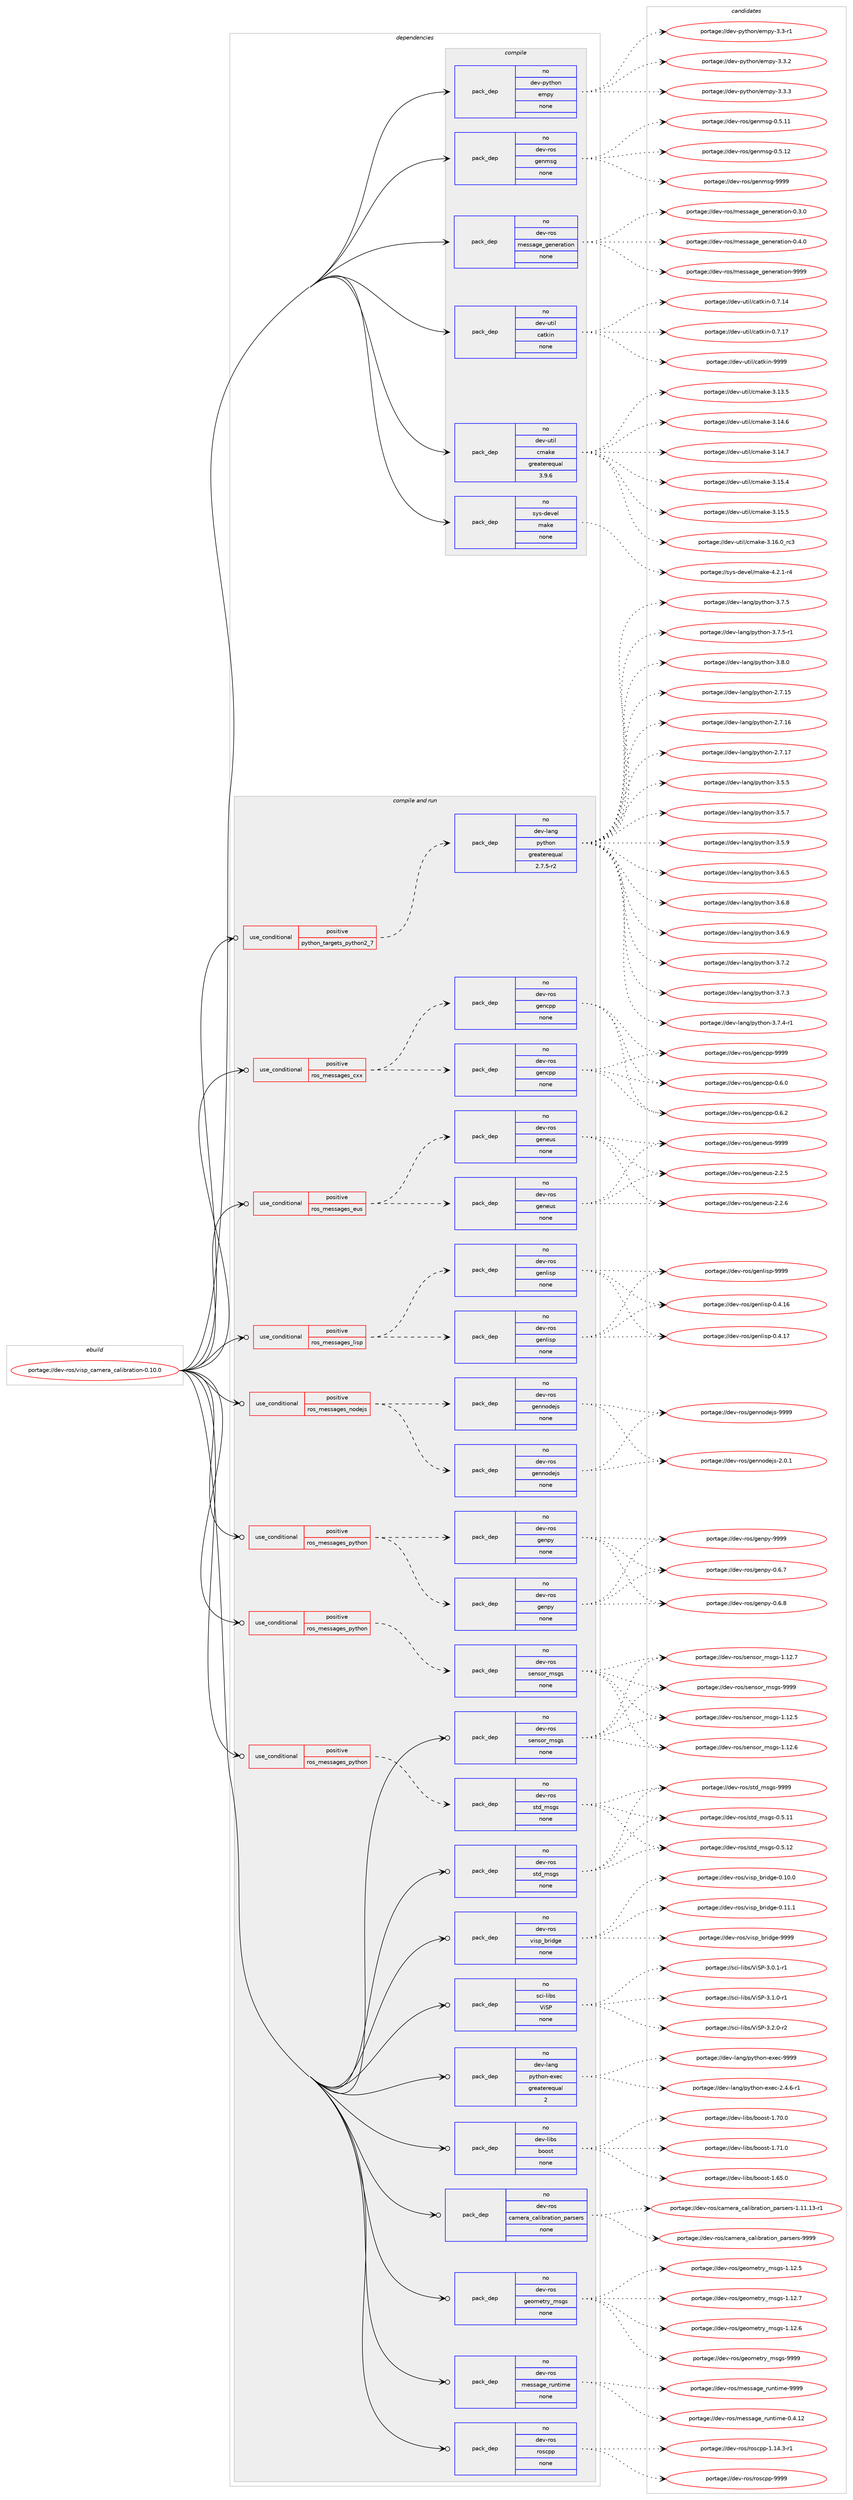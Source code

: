 digraph prolog {

# *************
# Graph options
# *************

newrank=true;
concentrate=true;
compound=true;
graph [rankdir=LR,fontname=Helvetica,fontsize=10,ranksep=1.5];#, ranksep=2.5, nodesep=0.2];
edge  [arrowhead=vee];
node  [fontname=Helvetica,fontsize=10];

# **********
# The ebuild
# **********

subgraph cluster_leftcol {
color=gray;
rank=same;
label=<<i>ebuild</i>>;
id [label="portage://dev-ros/visp_camera_calibration-0.10.0", color=red, width=4, href="../dev-ros/visp_camera_calibration-0.10.0.svg"];
}

# ****************
# The dependencies
# ****************

subgraph cluster_midcol {
color=gray;
label=<<i>dependencies</i>>;
subgraph cluster_compile {
fillcolor="#eeeeee";
style=filled;
label=<<i>compile</i>>;
subgraph pack158733 {
dependency208030 [label=<<TABLE BORDER="0" CELLBORDER="1" CELLSPACING="0" CELLPADDING="4" WIDTH="220"><TR><TD ROWSPAN="6" CELLPADDING="30">pack_dep</TD></TR><TR><TD WIDTH="110">no</TD></TR><TR><TD>dev-python</TD></TR><TR><TD>empy</TD></TR><TR><TD>none</TD></TR><TR><TD></TD></TR></TABLE>>, shape=none, color=blue];
}
id:e -> dependency208030:w [weight=20,style="solid",arrowhead="vee"];
subgraph pack158734 {
dependency208031 [label=<<TABLE BORDER="0" CELLBORDER="1" CELLSPACING="0" CELLPADDING="4" WIDTH="220"><TR><TD ROWSPAN="6" CELLPADDING="30">pack_dep</TD></TR><TR><TD WIDTH="110">no</TD></TR><TR><TD>dev-ros</TD></TR><TR><TD>genmsg</TD></TR><TR><TD>none</TD></TR><TR><TD></TD></TR></TABLE>>, shape=none, color=blue];
}
id:e -> dependency208031:w [weight=20,style="solid",arrowhead="vee"];
subgraph pack158735 {
dependency208032 [label=<<TABLE BORDER="0" CELLBORDER="1" CELLSPACING="0" CELLPADDING="4" WIDTH="220"><TR><TD ROWSPAN="6" CELLPADDING="30">pack_dep</TD></TR><TR><TD WIDTH="110">no</TD></TR><TR><TD>dev-ros</TD></TR><TR><TD>message_generation</TD></TR><TR><TD>none</TD></TR><TR><TD></TD></TR></TABLE>>, shape=none, color=blue];
}
id:e -> dependency208032:w [weight=20,style="solid",arrowhead="vee"];
subgraph pack158736 {
dependency208033 [label=<<TABLE BORDER="0" CELLBORDER="1" CELLSPACING="0" CELLPADDING="4" WIDTH="220"><TR><TD ROWSPAN="6" CELLPADDING="30">pack_dep</TD></TR><TR><TD WIDTH="110">no</TD></TR><TR><TD>dev-util</TD></TR><TR><TD>catkin</TD></TR><TR><TD>none</TD></TR><TR><TD></TD></TR></TABLE>>, shape=none, color=blue];
}
id:e -> dependency208033:w [weight=20,style="solid",arrowhead="vee"];
subgraph pack158737 {
dependency208034 [label=<<TABLE BORDER="0" CELLBORDER="1" CELLSPACING="0" CELLPADDING="4" WIDTH="220"><TR><TD ROWSPAN="6" CELLPADDING="30">pack_dep</TD></TR><TR><TD WIDTH="110">no</TD></TR><TR><TD>dev-util</TD></TR><TR><TD>cmake</TD></TR><TR><TD>greaterequal</TD></TR><TR><TD>3.9.6</TD></TR></TABLE>>, shape=none, color=blue];
}
id:e -> dependency208034:w [weight=20,style="solid",arrowhead="vee"];
subgraph pack158738 {
dependency208035 [label=<<TABLE BORDER="0" CELLBORDER="1" CELLSPACING="0" CELLPADDING="4" WIDTH="220"><TR><TD ROWSPAN="6" CELLPADDING="30">pack_dep</TD></TR><TR><TD WIDTH="110">no</TD></TR><TR><TD>sys-devel</TD></TR><TR><TD>make</TD></TR><TR><TD>none</TD></TR><TR><TD></TD></TR></TABLE>>, shape=none, color=blue];
}
id:e -> dependency208035:w [weight=20,style="solid",arrowhead="vee"];
}
subgraph cluster_compileandrun {
fillcolor="#eeeeee";
style=filled;
label=<<i>compile and run</i>>;
subgraph cond45871 {
dependency208036 [label=<<TABLE BORDER="0" CELLBORDER="1" CELLSPACING="0" CELLPADDING="4"><TR><TD ROWSPAN="3" CELLPADDING="10">use_conditional</TD></TR><TR><TD>positive</TD></TR><TR><TD>python_targets_python2_7</TD></TR></TABLE>>, shape=none, color=red];
subgraph pack158739 {
dependency208037 [label=<<TABLE BORDER="0" CELLBORDER="1" CELLSPACING="0" CELLPADDING="4" WIDTH="220"><TR><TD ROWSPAN="6" CELLPADDING="30">pack_dep</TD></TR><TR><TD WIDTH="110">no</TD></TR><TR><TD>dev-lang</TD></TR><TR><TD>python</TD></TR><TR><TD>greaterequal</TD></TR><TR><TD>2.7.5-r2</TD></TR></TABLE>>, shape=none, color=blue];
}
dependency208036:e -> dependency208037:w [weight=20,style="dashed",arrowhead="vee"];
}
id:e -> dependency208036:w [weight=20,style="solid",arrowhead="odotvee"];
subgraph cond45872 {
dependency208038 [label=<<TABLE BORDER="0" CELLBORDER="1" CELLSPACING="0" CELLPADDING="4"><TR><TD ROWSPAN="3" CELLPADDING="10">use_conditional</TD></TR><TR><TD>positive</TD></TR><TR><TD>ros_messages_cxx</TD></TR></TABLE>>, shape=none, color=red];
subgraph pack158740 {
dependency208039 [label=<<TABLE BORDER="0" CELLBORDER="1" CELLSPACING="0" CELLPADDING="4" WIDTH="220"><TR><TD ROWSPAN="6" CELLPADDING="30">pack_dep</TD></TR><TR><TD WIDTH="110">no</TD></TR><TR><TD>dev-ros</TD></TR><TR><TD>gencpp</TD></TR><TR><TD>none</TD></TR><TR><TD></TD></TR></TABLE>>, shape=none, color=blue];
}
dependency208038:e -> dependency208039:w [weight=20,style="dashed",arrowhead="vee"];
subgraph pack158741 {
dependency208040 [label=<<TABLE BORDER="0" CELLBORDER="1" CELLSPACING="0" CELLPADDING="4" WIDTH="220"><TR><TD ROWSPAN="6" CELLPADDING="30">pack_dep</TD></TR><TR><TD WIDTH="110">no</TD></TR><TR><TD>dev-ros</TD></TR><TR><TD>gencpp</TD></TR><TR><TD>none</TD></TR><TR><TD></TD></TR></TABLE>>, shape=none, color=blue];
}
dependency208038:e -> dependency208040:w [weight=20,style="dashed",arrowhead="vee"];
}
id:e -> dependency208038:w [weight=20,style="solid",arrowhead="odotvee"];
subgraph cond45873 {
dependency208041 [label=<<TABLE BORDER="0" CELLBORDER="1" CELLSPACING="0" CELLPADDING="4"><TR><TD ROWSPAN="3" CELLPADDING="10">use_conditional</TD></TR><TR><TD>positive</TD></TR><TR><TD>ros_messages_eus</TD></TR></TABLE>>, shape=none, color=red];
subgraph pack158742 {
dependency208042 [label=<<TABLE BORDER="0" CELLBORDER="1" CELLSPACING="0" CELLPADDING="4" WIDTH="220"><TR><TD ROWSPAN="6" CELLPADDING="30">pack_dep</TD></TR><TR><TD WIDTH="110">no</TD></TR><TR><TD>dev-ros</TD></TR><TR><TD>geneus</TD></TR><TR><TD>none</TD></TR><TR><TD></TD></TR></TABLE>>, shape=none, color=blue];
}
dependency208041:e -> dependency208042:w [weight=20,style="dashed",arrowhead="vee"];
subgraph pack158743 {
dependency208043 [label=<<TABLE BORDER="0" CELLBORDER="1" CELLSPACING="0" CELLPADDING="4" WIDTH="220"><TR><TD ROWSPAN="6" CELLPADDING="30">pack_dep</TD></TR><TR><TD WIDTH="110">no</TD></TR><TR><TD>dev-ros</TD></TR><TR><TD>geneus</TD></TR><TR><TD>none</TD></TR><TR><TD></TD></TR></TABLE>>, shape=none, color=blue];
}
dependency208041:e -> dependency208043:w [weight=20,style="dashed",arrowhead="vee"];
}
id:e -> dependency208041:w [weight=20,style="solid",arrowhead="odotvee"];
subgraph cond45874 {
dependency208044 [label=<<TABLE BORDER="0" CELLBORDER="1" CELLSPACING="0" CELLPADDING="4"><TR><TD ROWSPAN="3" CELLPADDING="10">use_conditional</TD></TR><TR><TD>positive</TD></TR><TR><TD>ros_messages_lisp</TD></TR></TABLE>>, shape=none, color=red];
subgraph pack158744 {
dependency208045 [label=<<TABLE BORDER="0" CELLBORDER="1" CELLSPACING="0" CELLPADDING="4" WIDTH="220"><TR><TD ROWSPAN="6" CELLPADDING="30">pack_dep</TD></TR><TR><TD WIDTH="110">no</TD></TR><TR><TD>dev-ros</TD></TR><TR><TD>genlisp</TD></TR><TR><TD>none</TD></TR><TR><TD></TD></TR></TABLE>>, shape=none, color=blue];
}
dependency208044:e -> dependency208045:w [weight=20,style="dashed",arrowhead="vee"];
subgraph pack158745 {
dependency208046 [label=<<TABLE BORDER="0" CELLBORDER="1" CELLSPACING="0" CELLPADDING="4" WIDTH="220"><TR><TD ROWSPAN="6" CELLPADDING="30">pack_dep</TD></TR><TR><TD WIDTH="110">no</TD></TR><TR><TD>dev-ros</TD></TR><TR><TD>genlisp</TD></TR><TR><TD>none</TD></TR><TR><TD></TD></TR></TABLE>>, shape=none, color=blue];
}
dependency208044:e -> dependency208046:w [weight=20,style="dashed",arrowhead="vee"];
}
id:e -> dependency208044:w [weight=20,style="solid",arrowhead="odotvee"];
subgraph cond45875 {
dependency208047 [label=<<TABLE BORDER="0" CELLBORDER="1" CELLSPACING="0" CELLPADDING="4"><TR><TD ROWSPAN="3" CELLPADDING="10">use_conditional</TD></TR><TR><TD>positive</TD></TR><TR><TD>ros_messages_nodejs</TD></TR></TABLE>>, shape=none, color=red];
subgraph pack158746 {
dependency208048 [label=<<TABLE BORDER="0" CELLBORDER="1" CELLSPACING="0" CELLPADDING="4" WIDTH="220"><TR><TD ROWSPAN="6" CELLPADDING="30">pack_dep</TD></TR><TR><TD WIDTH="110">no</TD></TR><TR><TD>dev-ros</TD></TR><TR><TD>gennodejs</TD></TR><TR><TD>none</TD></TR><TR><TD></TD></TR></TABLE>>, shape=none, color=blue];
}
dependency208047:e -> dependency208048:w [weight=20,style="dashed",arrowhead="vee"];
subgraph pack158747 {
dependency208049 [label=<<TABLE BORDER="0" CELLBORDER="1" CELLSPACING="0" CELLPADDING="4" WIDTH="220"><TR><TD ROWSPAN="6" CELLPADDING="30">pack_dep</TD></TR><TR><TD WIDTH="110">no</TD></TR><TR><TD>dev-ros</TD></TR><TR><TD>gennodejs</TD></TR><TR><TD>none</TD></TR><TR><TD></TD></TR></TABLE>>, shape=none, color=blue];
}
dependency208047:e -> dependency208049:w [weight=20,style="dashed",arrowhead="vee"];
}
id:e -> dependency208047:w [weight=20,style="solid",arrowhead="odotvee"];
subgraph cond45876 {
dependency208050 [label=<<TABLE BORDER="0" CELLBORDER="1" CELLSPACING="0" CELLPADDING="4"><TR><TD ROWSPAN="3" CELLPADDING="10">use_conditional</TD></TR><TR><TD>positive</TD></TR><TR><TD>ros_messages_python</TD></TR></TABLE>>, shape=none, color=red];
subgraph pack158748 {
dependency208051 [label=<<TABLE BORDER="0" CELLBORDER="1" CELLSPACING="0" CELLPADDING="4" WIDTH="220"><TR><TD ROWSPAN="6" CELLPADDING="30">pack_dep</TD></TR><TR><TD WIDTH="110">no</TD></TR><TR><TD>dev-ros</TD></TR><TR><TD>genpy</TD></TR><TR><TD>none</TD></TR><TR><TD></TD></TR></TABLE>>, shape=none, color=blue];
}
dependency208050:e -> dependency208051:w [weight=20,style="dashed",arrowhead="vee"];
subgraph pack158749 {
dependency208052 [label=<<TABLE BORDER="0" CELLBORDER="1" CELLSPACING="0" CELLPADDING="4" WIDTH="220"><TR><TD ROWSPAN="6" CELLPADDING="30">pack_dep</TD></TR><TR><TD WIDTH="110">no</TD></TR><TR><TD>dev-ros</TD></TR><TR><TD>genpy</TD></TR><TR><TD>none</TD></TR><TR><TD></TD></TR></TABLE>>, shape=none, color=blue];
}
dependency208050:e -> dependency208052:w [weight=20,style="dashed",arrowhead="vee"];
}
id:e -> dependency208050:w [weight=20,style="solid",arrowhead="odotvee"];
subgraph cond45877 {
dependency208053 [label=<<TABLE BORDER="0" CELLBORDER="1" CELLSPACING="0" CELLPADDING="4"><TR><TD ROWSPAN="3" CELLPADDING="10">use_conditional</TD></TR><TR><TD>positive</TD></TR><TR><TD>ros_messages_python</TD></TR></TABLE>>, shape=none, color=red];
subgraph pack158750 {
dependency208054 [label=<<TABLE BORDER="0" CELLBORDER="1" CELLSPACING="0" CELLPADDING="4" WIDTH="220"><TR><TD ROWSPAN="6" CELLPADDING="30">pack_dep</TD></TR><TR><TD WIDTH="110">no</TD></TR><TR><TD>dev-ros</TD></TR><TR><TD>sensor_msgs</TD></TR><TR><TD>none</TD></TR><TR><TD></TD></TR></TABLE>>, shape=none, color=blue];
}
dependency208053:e -> dependency208054:w [weight=20,style="dashed",arrowhead="vee"];
}
id:e -> dependency208053:w [weight=20,style="solid",arrowhead="odotvee"];
subgraph cond45878 {
dependency208055 [label=<<TABLE BORDER="0" CELLBORDER="1" CELLSPACING="0" CELLPADDING="4"><TR><TD ROWSPAN="3" CELLPADDING="10">use_conditional</TD></TR><TR><TD>positive</TD></TR><TR><TD>ros_messages_python</TD></TR></TABLE>>, shape=none, color=red];
subgraph pack158751 {
dependency208056 [label=<<TABLE BORDER="0" CELLBORDER="1" CELLSPACING="0" CELLPADDING="4" WIDTH="220"><TR><TD ROWSPAN="6" CELLPADDING="30">pack_dep</TD></TR><TR><TD WIDTH="110">no</TD></TR><TR><TD>dev-ros</TD></TR><TR><TD>std_msgs</TD></TR><TR><TD>none</TD></TR><TR><TD></TD></TR></TABLE>>, shape=none, color=blue];
}
dependency208055:e -> dependency208056:w [weight=20,style="dashed",arrowhead="vee"];
}
id:e -> dependency208055:w [weight=20,style="solid",arrowhead="odotvee"];
subgraph pack158752 {
dependency208057 [label=<<TABLE BORDER="0" CELLBORDER="1" CELLSPACING="0" CELLPADDING="4" WIDTH="220"><TR><TD ROWSPAN="6" CELLPADDING="30">pack_dep</TD></TR><TR><TD WIDTH="110">no</TD></TR><TR><TD>dev-lang</TD></TR><TR><TD>python-exec</TD></TR><TR><TD>greaterequal</TD></TR><TR><TD>2</TD></TR></TABLE>>, shape=none, color=blue];
}
id:e -> dependency208057:w [weight=20,style="solid",arrowhead="odotvee"];
subgraph pack158753 {
dependency208058 [label=<<TABLE BORDER="0" CELLBORDER="1" CELLSPACING="0" CELLPADDING="4" WIDTH="220"><TR><TD ROWSPAN="6" CELLPADDING="30">pack_dep</TD></TR><TR><TD WIDTH="110">no</TD></TR><TR><TD>dev-libs</TD></TR><TR><TD>boost</TD></TR><TR><TD>none</TD></TR><TR><TD></TD></TR></TABLE>>, shape=none, color=blue];
}
id:e -> dependency208058:w [weight=20,style="solid",arrowhead="odotvee"];
subgraph pack158754 {
dependency208059 [label=<<TABLE BORDER="0" CELLBORDER="1" CELLSPACING="0" CELLPADDING="4" WIDTH="220"><TR><TD ROWSPAN="6" CELLPADDING="30">pack_dep</TD></TR><TR><TD WIDTH="110">no</TD></TR><TR><TD>dev-ros</TD></TR><TR><TD>camera_calibration_parsers</TD></TR><TR><TD>none</TD></TR><TR><TD></TD></TR></TABLE>>, shape=none, color=blue];
}
id:e -> dependency208059:w [weight=20,style="solid",arrowhead="odotvee"];
subgraph pack158755 {
dependency208060 [label=<<TABLE BORDER="0" CELLBORDER="1" CELLSPACING="0" CELLPADDING="4" WIDTH="220"><TR><TD ROWSPAN="6" CELLPADDING="30">pack_dep</TD></TR><TR><TD WIDTH="110">no</TD></TR><TR><TD>dev-ros</TD></TR><TR><TD>geometry_msgs</TD></TR><TR><TD>none</TD></TR><TR><TD></TD></TR></TABLE>>, shape=none, color=blue];
}
id:e -> dependency208060:w [weight=20,style="solid",arrowhead="odotvee"];
subgraph pack158756 {
dependency208061 [label=<<TABLE BORDER="0" CELLBORDER="1" CELLSPACING="0" CELLPADDING="4" WIDTH="220"><TR><TD ROWSPAN="6" CELLPADDING="30">pack_dep</TD></TR><TR><TD WIDTH="110">no</TD></TR><TR><TD>dev-ros</TD></TR><TR><TD>message_runtime</TD></TR><TR><TD>none</TD></TR><TR><TD></TD></TR></TABLE>>, shape=none, color=blue];
}
id:e -> dependency208061:w [weight=20,style="solid",arrowhead="odotvee"];
subgraph pack158757 {
dependency208062 [label=<<TABLE BORDER="0" CELLBORDER="1" CELLSPACING="0" CELLPADDING="4" WIDTH="220"><TR><TD ROWSPAN="6" CELLPADDING="30">pack_dep</TD></TR><TR><TD WIDTH="110">no</TD></TR><TR><TD>dev-ros</TD></TR><TR><TD>roscpp</TD></TR><TR><TD>none</TD></TR><TR><TD></TD></TR></TABLE>>, shape=none, color=blue];
}
id:e -> dependency208062:w [weight=20,style="solid",arrowhead="odotvee"];
subgraph pack158758 {
dependency208063 [label=<<TABLE BORDER="0" CELLBORDER="1" CELLSPACING="0" CELLPADDING="4" WIDTH="220"><TR><TD ROWSPAN="6" CELLPADDING="30">pack_dep</TD></TR><TR><TD WIDTH="110">no</TD></TR><TR><TD>dev-ros</TD></TR><TR><TD>sensor_msgs</TD></TR><TR><TD>none</TD></TR><TR><TD></TD></TR></TABLE>>, shape=none, color=blue];
}
id:e -> dependency208063:w [weight=20,style="solid",arrowhead="odotvee"];
subgraph pack158759 {
dependency208064 [label=<<TABLE BORDER="0" CELLBORDER="1" CELLSPACING="0" CELLPADDING="4" WIDTH="220"><TR><TD ROWSPAN="6" CELLPADDING="30">pack_dep</TD></TR><TR><TD WIDTH="110">no</TD></TR><TR><TD>dev-ros</TD></TR><TR><TD>std_msgs</TD></TR><TR><TD>none</TD></TR><TR><TD></TD></TR></TABLE>>, shape=none, color=blue];
}
id:e -> dependency208064:w [weight=20,style="solid",arrowhead="odotvee"];
subgraph pack158760 {
dependency208065 [label=<<TABLE BORDER="0" CELLBORDER="1" CELLSPACING="0" CELLPADDING="4" WIDTH="220"><TR><TD ROWSPAN="6" CELLPADDING="30">pack_dep</TD></TR><TR><TD WIDTH="110">no</TD></TR><TR><TD>dev-ros</TD></TR><TR><TD>visp_bridge</TD></TR><TR><TD>none</TD></TR><TR><TD></TD></TR></TABLE>>, shape=none, color=blue];
}
id:e -> dependency208065:w [weight=20,style="solid",arrowhead="odotvee"];
subgraph pack158761 {
dependency208066 [label=<<TABLE BORDER="0" CELLBORDER="1" CELLSPACING="0" CELLPADDING="4" WIDTH="220"><TR><TD ROWSPAN="6" CELLPADDING="30">pack_dep</TD></TR><TR><TD WIDTH="110">no</TD></TR><TR><TD>sci-libs</TD></TR><TR><TD>ViSP</TD></TR><TR><TD>none</TD></TR><TR><TD></TD></TR></TABLE>>, shape=none, color=blue];
}
id:e -> dependency208066:w [weight=20,style="solid",arrowhead="odotvee"];
}
subgraph cluster_run {
fillcolor="#eeeeee";
style=filled;
label=<<i>run</i>>;
}
}

# **************
# The candidates
# **************

subgraph cluster_choices {
rank=same;
color=gray;
label=<<i>candidates</i>>;

subgraph choice158733 {
color=black;
nodesep=1;
choiceportage1001011184511212111610411111047101109112121455146514511449 [label="portage://dev-python/empy-3.3-r1", color=red, width=4,href="../dev-python/empy-3.3-r1.svg"];
choiceportage1001011184511212111610411111047101109112121455146514650 [label="portage://dev-python/empy-3.3.2", color=red, width=4,href="../dev-python/empy-3.3.2.svg"];
choiceportage1001011184511212111610411111047101109112121455146514651 [label="portage://dev-python/empy-3.3.3", color=red, width=4,href="../dev-python/empy-3.3.3.svg"];
dependency208030:e -> choiceportage1001011184511212111610411111047101109112121455146514511449:w [style=dotted,weight="100"];
dependency208030:e -> choiceportage1001011184511212111610411111047101109112121455146514650:w [style=dotted,weight="100"];
dependency208030:e -> choiceportage1001011184511212111610411111047101109112121455146514651:w [style=dotted,weight="100"];
}
subgraph choice158734 {
color=black;
nodesep=1;
choiceportage100101118451141111154710310111010911510345484653464949 [label="portage://dev-ros/genmsg-0.5.11", color=red, width=4,href="../dev-ros/genmsg-0.5.11.svg"];
choiceportage100101118451141111154710310111010911510345484653464950 [label="portage://dev-ros/genmsg-0.5.12", color=red, width=4,href="../dev-ros/genmsg-0.5.12.svg"];
choiceportage10010111845114111115471031011101091151034557575757 [label="portage://dev-ros/genmsg-9999", color=red, width=4,href="../dev-ros/genmsg-9999.svg"];
dependency208031:e -> choiceportage100101118451141111154710310111010911510345484653464949:w [style=dotted,weight="100"];
dependency208031:e -> choiceportage100101118451141111154710310111010911510345484653464950:w [style=dotted,weight="100"];
dependency208031:e -> choiceportage10010111845114111115471031011101091151034557575757:w [style=dotted,weight="100"];
}
subgraph choice158735 {
color=black;
nodesep=1;
choiceportage1001011184511411111547109101115115971031019510310111010111497116105111110454846514648 [label="portage://dev-ros/message_generation-0.3.0", color=red, width=4,href="../dev-ros/message_generation-0.3.0.svg"];
choiceportage1001011184511411111547109101115115971031019510310111010111497116105111110454846524648 [label="portage://dev-ros/message_generation-0.4.0", color=red, width=4,href="../dev-ros/message_generation-0.4.0.svg"];
choiceportage10010111845114111115471091011151159710310195103101110101114971161051111104557575757 [label="portage://dev-ros/message_generation-9999", color=red, width=4,href="../dev-ros/message_generation-9999.svg"];
dependency208032:e -> choiceportage1001011184511411111547109101115115971031019510310111010111497116105111110454846514648:w [style=dotted,weight="100"];
dependency208032:e -> choiceportage1001011184511411111547109101115115971031019510310111010111497116105111110454846524648:w [style=dotted,weight="100"];
dependency208032:e -> choiceportage10010111845114111115471091011151159710310195103101110101114971161051111104557575757:w [style=dotted,weight="100"];
}
subgraph choice158736 {
color=black;
nodesep=1;
choiceportage1001011184511711610510847999711610710511045484655464952 [label="portage://dev-util/catkin-0.7.14", color=red, width=4,href="../dev-util/catkin-0.7.14.svg"];
choiceportage1001011184511711610510847999711610710511045484655464955 [label="portage://dev-util/catkin-0.7.17", color=red, width=4,href="../dev-util/catkin-0.7.17.svg"];
choiceportage100101118451171161051084799971161071051104557575757 [label="portage://dev-util/catkin-9999", color=red, width=4,href="../dev-util/catkin-9999.svg"];
dependency208033:e -> choiceportage1001011184511711610510847999711610710511045484655464952:w [style=dotted,weight="100"];
dependency208033:e -> choiceportage1001011184511711610510847999711610710511045484655464955:w [style=dotted,weight="100"];
dependency208033:e -> choiceportage100101118451171161051084799971161071051104557575757:w [style=dotted,weight="100"];
}
subgraph choice158737 {
color=black;
nodesep=1;
choiceportage1001011184511711610510847991099710710145514649514653 [label="portage://dev-util/cmake-3.13.5", color=red, width=4,href="../dev-util/cmake-3.13.5.svg"];
choiceportage1001011184511711610510847991099710710145514649524654 [label="portage://dev-util/cmake-3.14.6", color=red, width=4,href="../dev-util/cmake-3.14.6.svg"];
choiceportage1001011184511711610510847991099710710145514649524655 [label="portage://dev-util/cmake-3.14.7", color=red, width=4,href="../dev-util/cmake-3.14.7.svg"];
choiceportage1001011184511711610510847991099710710145514649534652 [label="portage://dev-util/cmake-3.15.4", color=red, width=4,href="../dev-util/cmake-3.15.4.svg"];
choiceportage1001011184511711610510847991099710710145514649534653 [label="portage://dev-util/cmake-3.15.5", color=red, width=4,href="../dev-util/cmake-3.15.5.svg"];
choiceportage1001011184511711610510847991099710710145514649544648951149951 [label="portage://dev-util/cmake-3.16.0_rc3", color=red, width=4,href="../dev-util/cmake-3.16.0_rc3.svg"];
dependency208034:e -> choiceportage1001011184511711610510847991099710710145514649514653:w [style=dotted,weight="100"];
dependency208034:e -> choiceportage1001011184511711610510847991099710710145514649524654:w [style=dotted,weight="100"];
dependency208034:e -> choiceportage1001011184511711610510847991099710710145514649524655:w [style=dotted,weight="100"];
dependency208034:e -> choiceportage1001011184511711610510847991099710710145514649534652:w [style=dotted,weight="100"];
dependency208034:e -> choiceportage1001011184511711610510847991099710710145514649534653:w [style=dotted,weight="100"];
dependency208034:e -> choiceportage1001011184511711610510847991099710710145514649544648951149951:w [style=dotted,weight="100"];
}
subgraph choice158738 {
color=black;
nodesep=1;
choiceportage1151211154510010111810110847109971071014552465046494511452 [label="portage://sys-devel/make-4.2.1-r4", color=red, width=4,href="../sys-devel/make-4.2.1-r4.svg"];
dependency208035:e -> choiceportage1151211154510010111810110847109971071014552465046494511452:w [style=dotted,weight="100"];
}
subgraph choice158739 {
color=black;
nodesep=1;
choiceportage10010111845108971101034711212111610411111045504655464953 [label="portage://dev-lang/python-2.7.15", color=red, width=4,href="../dev-lang/python-2.7.15.svg"];
choiceportage10010111845108971101034711212111610411111045504655464954 [label="portage://dev-lang/python-2.7.16", color=red, width=4,href="../dev-lang/python-2.7.16.svg"];
choiceportage10010111845108971101034711212111610411111045504655464955 [label="portage://dev-lang/python-2.7.17", color=red, width=4,href="../dev-lang/python-2.7.17.svg"];
choiceportage100101118451089711010347112121116104111110455146534653 [label="portage://dev-lang/python-3.5.5", color=red, width=4,href="../dev-lang/python-3.5.5.svg"];
choiceportage100101118451089711010347112121116104111110455146534655 [label="portage://dev-lang/python-3.5.7", color=red, width=4,href="../dev-lang/python-3.5.7.svg"];
choiceportage100101118451089711010347112121116104111110455146534657 [label="portage://dev-lang/python-3.5.9", color=red, width=4,href="../dev-lang/python-3.5.9.svg"];
choiceportage100101118451089711010347112121116104111110455146544653 [label="portage://dev-lang/python-3.6.5", color=red, width=4,href="../dev-lang/python-3.6.5.svg"];
choiceportage100101118451089711010347112121116104111110455146544656 [label="portage://dev-lang/python-3.6.8", color=red, width=4,href="../dev-lang/python-3.6.8.svg"];
choiceportage100101118451089711010347112121116104111110455146544657 [label="portage://dev-lang/python-3.6.9", color=red, width=4,href="../dev-lang/python-3.6.9.svg"];
choiceportage100101118451089711010347112121116104111110455146554650 [label="portage://dev-lang/python-3.7.2", color=red, width=4,href="../dev-lang/python-3.7.2.svg"];
choiceportage100101118451089711010347112121116104111110455146554651 [label="portage://dev-lang/python-3.7.3", color=red, width=4,href="../dev-lang/python-3.7.3.svg"];
choiceportage1001011184510897110103471121211161041111104551465546524511449 [label="portage://dev-lang/python-3.7.4-r1", color=red, width=4,href="../dev-lang/python-3.7.4-r1.svg"];
choiceportage100101118451089711010347112121116104111110455146554653 [label="portage://dev-lang/python-3.7.5", color=red, width=4,href="../dev-lang/python-3.7.5.svg"];
choiceportage1001011184510897110103471121211161041111104551465546534511449 [label="portage://dev-lang/python-3.7.5-r1", color=red, width=4,href="../dev-lang/python-3.7.5-r1.svg"];
choiceportage100101118451089711010347112121116104111110455146564648 [label="portage://dev-lang/python-3.8.0", color=red, width=4,href="../dev-lang/python-3.8.0.svg"];
dependency208037:e -> choiceportage10010111845108971101034711212111610411111045504655464953:w [style=dotted,weight="100"];
dependency208037:e -> choiceportage10010111845108971101034711212111610411111045504655464954:w [style=dotted,weight="100"];
dependency208037:e -> choiceportage10010111845108971101034711212111610411111045504655464955:w [style=dotted,weight="100"];
dependency208037:e -> choiceportage100101118451089711010347112121116104111110455146534653:w [style=dotted,weight="100"];
dependency208037:e -> choiceportage100101118451089711010347112121116104111110455146534655:w [style=dotted,weight="100"];
dependency208037:e -> choiceportage100101118451089711010347112121116104111110455146534657:w [style=dotted,weight="100"];
dependency208037:e -> choiceportage100101118451089711010347112121116104111110455146544653:w [style=dotted,weight="100"];
dependency208037:e -> choiceportage100101118451089711010347112121116104111110455146544656:w [style=dotted,weight="100"];
dependency208037:e -> choiceportage100101118451089711010347112121116104111110455146544657:w [style=dotted,weight="100"];
dependency208037:e -> choiceportage100101118451089711010347112121116104111110455146554650:w [style=dotted,weight="100"];
dependency208037:e -> choiceportage100101118451089711010347112121116104111110455146554651:w [style=dotted,weight="100"];
dependency208037:e -> choiceportage1001011184510897110103471121211161041111104551465546524511449:w [style=dotted,weight="100"];
dependency208037:e -> choiceportage100101118451089711010347112121116104111110455146554653:w [style=dotted,weight="100"];
dependency208037:e -> choiceportage1001011184510897110103471121211161041111104551465546534511449:w [style=dotted,weight="100"];
dependency208037:e -> choiceportage100101118451089711010347112121116104111110455146564648:w [style=dotted,weight="100"];
}
subgraph choice158740 {
color=black;
nodesep=1;
choiceportage100101118451141111154710310111099112112454846544648 [label="portage://dev-ros/gencpp-0.6.0", color=red, width=4,href="../dev-ros/gencpp-0.6.0.svg"];
choiceportage100101118451141111154710310111099112112454846544650 [label="portage://dev-ros/gencpp-0.6.2", color=red, width=4,href="../dev-ros/gencpp-0.6.2.svg"];
choiceportage1001011184511411111547103101110991121124557575757 [label="portage://dev-ros/gencpp-9999", color=red, width=4,href="../dev-ros/gencpp-9999.svg"];
dependency208039:e -> choiceportage100101118451141111154710310111099112112454846544648:w [style=dotted,weight="100"];
dependency208039:e -> choiceportage100101118451141111154710310111099112112454846544650:w [style=dotted,weight="100"];
dependency208039:e -> choiceportage1001011184511411111547103101110991121124557575757:w [style=dotted,weight="100"];
}
subgraph choice158741 {
color=black;
nodesep=1;
choiceportage100101118451141111154710310111099112112454846544648 [label="portage://dev-ros/gencpp-0.6.0", color=red, width=4,href="../dev-ros/gencpp-0.6.0.svg"];
choiceportage100101118451141111154710310111099112112454846544650 [label="portage://dev-ros/gencpp-0.6.2", color=red, width=4,href="../dev-ros/gencpp-0.6.2.svg"];
choiceportage1001011184511411111547103101110991121124557575757 [label="portage://dev-ros/gencpp-9999", color=red, width=4,href="../dev-ros/gencpp-9999.svg"];
dependency208040:e -> choiceportage100101118451141111154710310111099112112454846544648:w [style=dotted,weight="100"];
dependency208040:e -> choiceportage100101118451141111154710310111099112112454846544650:w [style=dotted,weight="100"];
dependency208040:e -> choiceportage1001011184511411111547103101110991121124557575757:w [style=dotted,weight="100"];
}
subgraph choice158742 {
color=black;
nodesep=1;
choiceportage1001011184511411111547103101110101117115455046504653 [label="portage://dev-ros/geneus-2.2.5", color=red, width=4,href="../dev-ros/geneus-2.2.5.svg"];
choiceportage1001011184511411111547103101110101117115455046504654 [label="portage://dev-ros/geneus-2.2.6", color=red, width=4,href="../dev-ros/geneus-2.2.6.svg"];
choiceportage10010111845114111115471031011101011171154557575757 [label="portage://dev-ros/geneus-9999", color=red, width=4,href="../dev-ros/geneus-9999.svg"];
dependency208042:e -> choiceportage1001011184511411111547103101110101117115455046504653:w [style=dotted,weight="100"];
dependency208042:e -> choiceportage1001011184511411111547103101110101117115455046504654:w [style=dotted,weight="100"];
dependency208042:e -> choiceportage10010111845114111115471031011101011171154557575757:w [style=dotted,weight="100"];
}
subgraph choice158743 {
color=black;
nodesep=1;
choiceportage1001011184511411111547103101110101117115455046504653 [label="portage://dev-ros/geneus-2.2.5", color=red, width=4,href="../dev-ros/geneus-2.2.5.svg"];
choiceportage1001011184511411111547103101110101117115455046504654 [label="portage://dev-ros/geneus-2.2.6", color=red, width=4,href="../dev-ros/geneus-2.2.6.svg"];
choiceportage10010111845114111115471031011101011171154557575757 [label="portage://dev-ros/geneus-9999", color=red, width=4,href="../dev-ros/geneus-9999.svg"];
dependency208043:e -> choiceportage1001011184511411111547103101110101117115455046504653:w [style=dotted,weight="100"];
dependency208043:e -> choiceportage1001011184511411111547103101110101117115455046504654:w [style=dotted,weight="100"];
dependency208043:e -> choiceportage10010111845114111115471031011101011171154557575757:w [style=dotted,weight="100"];
}
subgraph choice158744 {
color=black;
nodesep=1;
choiceportage100101118451141111154710310111010810511511245484652464954 [label="portage://dev-ros/genlisp-0.4.16", color=red, width=4,href="../dev-ros/genlisp-0.4.16.svg"];
choiceportage100101118451141111154710310111010810511511245484652464955 [label="portage://dev-ros/genlisp-0.4.17", color=red, width=4,href="../dev-ros/genlisp-0.4.17.svg"];
choiceportage10010111845114111115471031011101081051151124557575757 [label="portage://dev-ros/genlisp-9999", color=red, width=4,href="../dev-ros/genlisp-9999.svg"];
dependency208045:e -> choiceportage100101118451141111154710310111010810511511245484652464954:w [style=dotted,weight="100"];
dependency208045:e -> choiceportage100101118451141111154710310111010810511511245484652464955:w [style=dotted,weight="100"];
dependency208045:e -> choiceportage10010111845114111115471031011101081051151124557575757:w [style=dotted,weight="100"];
}
subgraph choice158745 {
color=black;
nodesep=1;
choiceportage100101118451141111154710310111010810511511245484652464954 [label="portage://dev-ros/genlisp-0.4.16", color=red, width=4,href="../dev-ros/genlisp-0.4.16.svg"];
choiceportage100101118451141111154710310111010810511511245484652464955 [label="portage://dev-ros/genlisp-0.4.17", color=red, width=4,href="../dev-ros/genlisp-0.4.17.svg"];
choiceportage10010111845114111115471031011101081051151124557575757 [label="portage://dev-ros/genlisp-9999", color=red, width=4,href="../dev-ros/genlisp-9999.svg"];
dependency208046:e -> choiceportage100101118451141111154710310111010810511511245484652464954:w [style=dotted,weight="100"];
dependency208046:e -> choiceportage100101118451141111154710310111010810511511245484652464955:w [style=dotted,weight="100"];
dependency208046:e -> choiceportage10010111845114111115471031011101081051151124557575757:w [style=dotted,weight="100"];
}
subgraph choice158746 {
color=black;
nodesep=1;
choiceportage1001011184511411111547103101110110111100101106115455046484649 [label="portage://dev-ros/gennodejs-2.0.1", color=red, width=4,href="../dev-ros/gennodejs-2.0.1.svg"];
choiceportage10010111845114111115471031011101101111001011061154557575757 [label="portage://dev-ros/gennodejs-9999", color=red, width=4,href="../dev-ros/gennodejs-9999.svg"];
dependency208048:e -> choiceportage1001011184511411111547103101110110111100101106115455046484649:w [style=dotted,weight="100"];
dependency208048:e -> choiceportage10010111845114111115471031011101101111001011061154557575757:w [style=dotted,weight="100"];
}
subgraph choice158747 {
color=black;
nodesep=1;
choiceportage1001011184511411111547103101110110111100101106115455046484649 [label="portage://dev-ros/gennodejs-2.0.1", color=red, width=4,href="../dev-ros/gennodejs-2.0.1.svg"];
choiceportage10010111845114111115471031011101101111001011061154557575757 [label="portage://dev-ros/gennodejs-9999", color=red, width=4,href="../dev-ros/gennodejs-9999.svg"];
dependency208049:e -> choiceportage1001011184511411111547103101110110111100101106115455046484649:w [style=dotted,weight="100"];
dependency208049:e -> choiceportage10010111845114111115471031011101101111001011061154557575757:w [style=dotted,weight="100"];
}
subgraph choice158748 {
color=black;
nodesep=1;
choiceportage1001011184511411111547103101110112121454846544655 [label="portage://dev-ros/genpy-0.6.7", color=red, width=4,href="../dev-ros/genpy-0.6.7.svg"];
choiceportage1001011184511411111547103101110112121454846544656 [label="portage://dev-ros/genpy-0.6.8", color=red, width=4,href="../dev-ros/genpy-0.6.8.svg"];
choiceportage10010111845114111115471031011101121214557575757 [label="portage://dev-ros/genpy-9999", color=red, width=4,href="../dev-ros/genpy-9999.svg"];
dependency208051:e -> choiceportage1001011184511411111547103101110112121454846544655:w [style=dotted,weight="100"];
dependency208051:e -> choiceportage1001011184511411111547103101110112121454846544656:w [style=dotted,weight="100"];
dependency208051:e -> choiceportage10010111845114111115471031011101121214557575757:w [style=dotted,weight="100"];
}
subgraph choice158749 {
color=black;
nodesep=1;
choiceportage1001011184511411111547103101110112121454846544655 [label="portage://dev-ros/genpy-0.6.7", color=red, width=4,href="../dev-ros/genpy-0.6.7.svg"];
choiceportage1001011184511411111547103101110112121454846544656 [label="portage://dev-ros/genpy-0.6.8", color=red, width=4,href="../dev-ros/genpy-0.6.8.svg"];
choiceportage10010111845114111115471031011101121214557575757 [label="portage://dev-ros/genpy-9999", color=red, width=4,href="../dev-ros/genpy-9999.svg"];
dependency208052:e -> choiceportage1001011184511411111547103101110112121454846544655:w [style=dotted,weight="100"];
dependency208052:e -> choiceportage1001011184511411111547103101110112121454846544656:w [style=dotted,weight="100"];
dependency208052:e -> choiceportage10010111845114111115471031011101121214557575757:w [style=dotted,weight="100"];
}
subgraph choice158750 {
color=black;
nodesep=1;
choiceportage10010111845114111115471151011101151111149510911510311545494649504653 [label="portage://dev-ros/sensor_msgs-1.12.5", color=red, width=4,href="../dev-ros/sensor_msgs-1.12.5.svg"];
choiceportage10010111845114111115471151011101151111149510911510311545494649504654 [label="portage://dev-ros/sensor_msgs-1.12.6", color=red, width=4,href="../dev-ros/sensor_msgs-1.12.6.svg"];
choiceportage10010111845114111115471151011101151111149510911510311545494649504655 [label="portage://dev-ros/sensor_msgs-1.12.7", color=red, width=4,href="../dev-ros/sensor_msgs-1.12.7.svg"];
choiceportage1001011184511411111547115101110115111114951091151031154557575757 [label="portage://dev-ros/sensor_msgs-9999", color=red, width=4,href="../dev-ros/sensor_msgs-9999.svg"];
dependency208054:e -> choiceportage10010111845114111115471151011101151111149510911510311545494649504653:w [style=dotted,weight="100"];
dependency208054:e -> choiceportage10010111845114111115471151011101151111149510911510311545494649504654:w [style=dotted,weight="100"];
dependency208054:e -> choiceportage10010111845114111115471151011101151111149510911510311545494649504655:w [style=dotted,weight="100"];
dependency208054:e -> choiceportage1001011184511411111547115101110115111114951091151031154557575757:w [style=dotted,weight="100"];
}
subgraph choice158751 {
color=black;
nodesep=1;
choiceportage10010111845114111115471151161009510911510311545484653464949 [label="portage://dev-ros/std_msgs-0.5.11", color=red, width=4,href="../dev-ros/std_msgs-0.5.11.svg"];
choiceportage10010111845114111115471151161009510911510311545484653464950 [label="portage://dev-ros/std_msgs-0.5.12", color=red, width=4,href="../dev-ros/std_msgs-0.5.12.svg"];
choiceportage1001011184511411111547115116100951091151031154557575757 [label="portage://dev-ros/std_msgs-9999", color=red, width=4,href="../dev-ros/std_msgs-9999.svg"];
dependency208056:e -> choiceportage10010111845114111115471151161009510911510311545484653464949:w [style=dotted,weight="100"];
dependency208056:e -> choiceportage10010111845114111115471151161009510911510311545484653464950:w [style=dotted,weight="100"];
dependency208056:e -> choiceportage1001011184511411111547115116100951091151031154557575757:w [style=dotted,weight="100"];
}
subgraph choice158752 {
color=black;
nodesep=1;
choiceportage10010111845108971101034711212111610411111045101120101994550465246544511449 [label="portage://dev-lang/python-exec-2.4.6-r1", color=red, width=4,href="../dev-lang/python-exec-2.4.6-r1.svg"];
choiceportage10010111845108971101034711212111610411111045101120101994557575757 [label="portage://dev-lang/python-exec-9999", color=red, width=4,href="../dev-lang/python-exec-9999.svg"];
dependency208057:e -> choiceportage10010111845108971101034711212111610411111045101120101994550465246544511449:w [style=dotted,weight="100"];
dependency208057:e -> choiceportage10010111845108971101034711212111610411111045101120101994557575757:w [style=dotted,weight="100"];
}
subgraph choice158753 {
color=black;
nodesep=1;
choiceportage1001011184510810598115479811111111511645494654534648 [label="portage://dev-libs/boost-1.65.0", color=red, width=4,href="../dev-libs/boost-1.65.0.svg"];
choiceportage1001011184510810598115479811111111511645494655484648 [label="portage://dev-libs/boost-1.70.0", color=red, width=4,href="../dev-libs/boost-1.70.0.svg"];
choiceportage1001011184510810598115479811111111511645494655494648 [label="portage://dev-libs/boost-1.71.0", color=red, width=4,href="../dev-libs/boost-1.71.0.svg"];
dependency208058:e -> choiceportage1001011184510810598115479811111111511645494654534648:w [style=dotted,weight="100"];
dependency208058:e -> choiceportage1001011184510810598115479811111111511645494655484648:w [style=dotted,weight="100"];
dependency208058:e -> choiceportage1001011184510810598115479811111111511645494655494648:w [style=dotted,weight="100"];
}
subgraph choice158754 {
color=black;
nodesep=1;
choiceportage10010111845114111115479997109101114979599971081059811497116105111110951129711411510111411545494649494649514511449 [label="portage://dev-ros/camera_calibration_parsers-1.11.13-r1", color=red, width=4,href="../dev-ros/camera_calibration_parsers-1.11.13-r1.svg"];
choiceportage1001011184511411111547999710910111497959997108105981149711610511111095112971141151011141154557575757 [label="portage://dev-ros/camera_calibration_parsers-9999", color=red, width=4,href="../dev-ros/camera_calibration_parsers-9999.svg"];
dependency208059:e -> choiceportage10010111845114111115479997109101114979599971081059811497116105111110951129711411510111411545494649494649514511449:w [style=dotted,weight="100"];
dependency208059:e -> choiceportage1001011184511411111547999710910111497959997108105981149711610511111095112971141151011141154557575757:w [style=dotted,weight="100"];
}
subgraph choice158755 {
color=black;
nodesep=1;
choiceportage10010111845114111115471031011111091011161141219510911510311545494649504653 [label="portage://dev-ros/geometry_msgs-1.12.5", color=red, width=4,href="../dev-ros/geometry_msgs-1.12.5.svg"];
choiceportage10010111845114111115471031011111091011161141219510911510311545494649504654 [label="portage://dev-ros/geometry_msgs-1.12.6", color=red, width=4,href="../dev-ros/geometry_msgs-1.12.6.svg"];
choiceportage10010111845114111115471031011111091011161141219510911510311545494649504655 [label="portage://dev-ros/geometry_msgs-1.12.7", color=red, width=4,href="../dev-ros/geometry_msgs-1.12.7.svg"];
choiceportage1001011184511411111547103101111109101116114121951091151031154557575757 [label="portage://dev-ros/geometry_msgs-9999", color=red, width=4,href="../dev-ros/geometry_msgs-9999.svg"];
dependency208060:e -> choiceportage10010111845114111115471031011111091011161141219510911510311545494649504653:w [style=dotted,weight="100"];
dependency208060:e -> choiceportage10010111845114111115471031011111091011161141219510911510311545494649504654:w [style=dotted,weight="100"];
dependency208060:e -> choiceportage10010111845114111115471031011111091011161141219510911510311545494649504655:w [style=dotted,weight="100"];
dependency208060:e -> choiceportage1001011184511411111547103101111109101116114121951091151031154557575757:w [style=dotted,weight="100"];
}
subgraph choice158756 {
color=black;
nodesep=1;
choiceportage1001011184511411111547109101115115971031019511411711011610510910145484652464950 [label="portage://dev-ros/message_runtime-0.4.12", color=red, width=4,href="../dev-ros/message_runtime-0.4.12.svg"];
choiceportage100101118451141111154710910111511597103101951141171101161051091014557575757 [label="portage://dev-ros/message_runtime-9999", color=red, width=4,href="../dev-ros/message_runtime-9999.svg"];
dependency208061:e -> choiceportage1001011184511411111547109101115115971031019511411711011610510910145484652464950:w [style=dotted,weight="100"];
dependency208061:e -> choiceportage100101118451141111154710910111511597103101951141171101161051091014557575757:w [style=dotted,weight="100"];
}
subgraph choice158757 {
color=black;
nodesep=1;
choiceportage100101118451141111154711411111599112112454946495246514511449 [label="portage://dev-ros/roscpp-1.14.3-r1", color=red, width=4,href="../dev-ros/roscpp-1.14.3-r1.svg"];
choiceportage1001011184511411111547114111115991121124557575757 [label="portage://dev-ros/roscpp-9999", color=red, width=4,href="../dev-ros/roscpp-9999.svg"];
dependency208062:e -> choiceportage100101118451141111154711411111599112112454946495246514511449:w [style=dotted,weight="100"];
dependency208062:e -> choiceportage1001011184511411111547114111115991121124557575757:w [style=dotted,weight="100"];
}
subgraph choice158758 {
color=black;
nodesep=1;
choiceportage10010111845114111115471151011101151111149510911510311545494649504653 [label="portage://dev-ros/sensor_msgs-1.12.5", color=red, width=4,href="../dev-ros/sensor_msgs-1.12.5.svg"];
choiceportage10010111845114111115471151011101151111149510911510311545494649504654 [label="portage://dev-ros/sensor_msgs-1.12.6", color=red, width=4,href="../dev-ros/sensor_msgs-1.12.6.svg"];
choiceportage10010111845114111115471151011101151111149510911510311545494649504655 [label="portage://dev-ros/sensor_msgs-1.12.7", color=red, width=4,href="../dev-ros/sensor_msgs-1.12.7.svg"];
choiceportage1001011184511411111547115101110115111114951091151031154557575757 [label="portage://dev-ros/sensor_msgs-9999", color=red, width=4,href="../dev-ros/sensor_msgs-9999.svg"];
dependency208063:e -> choiceportage10010111845114111115471151011101151111149510911510311545494649504653:w [style=dotted,weight="100"];
dependency208063:e -> choiceportage10010111845114111115471151011101151111149510911510311545494649504654:w [style=dotted,weight="100"];
dependency208063:e -> choiceportage10010111845114111115471151011101151111149510911510311545494649504655:w [style=dotted,weight="100"];
dependency208063:e -> choiceportage1001011184511411111547115101110115111114951091151031154557575757:w [style=dotted,weight="100"];
}
subgraph choice158759 {
color=black;
nodesep=1;
choiceportage10010111845114111115471151161009510911510311545484653464949 [label="portage://dev-ros/std_msgs-0.5.11", color=red, width=4,href="../dev-ros/std_msgs-0.5.11.svg"];
choiceportage10010111845114111115471151161009510911510311545484653464950 [label="portage://dev-ros/std_msgs-0.5.12", color=red, width=4,href="../dev-ros/std_msgs-0.5.12.svg"];
choiceportage1001011184511411111547115116100951091151031154557575757 [label="portage://dev-ros/std_msgs-9999", color=red, width=4,href="../dev-ros/std_msgs-9999.svg"];
dependency208064:e -> choiceportage10010111845114111115471151161009510911510311545484653464949:w [style=dotted,weight="100"];
dependency208064:e -> choiceportage10010111845114111115471151161009510911510311545484653464950:w [style=dotted,weight="100"];
dependency208064:e -> choiceportage1001011184511411111547115116100951091151031154557575757:w [style=dotted,weight="100"];
}
subgraph choice158760 {
color=black;
nodesep=1;
choiceportage1001011184511411111547118105115112959811410510010310145484649484648 [label="portage://dev-ros/visp_bridge-0.10.0", color=red, width=4,href="../dev-ros/visp_bridge-0.10.0.svg"];
choiceportage1001011184511411111547118105115112959811410510010310145484649494649 [label="portage://dev-ros/visp_bridge-0.11.1", color=red, width=4,href="../dev-ros/visp_bridge-0.11.1.svg"];
choiceportage100101118451141111154711810511511295981141051001031014557575757 [label="portage://dev-ros/visp_bridge-9999", color=red, width=4,href="../dev-ros/visp_bridge-9999.svg"];
dependency208065:e -> choiceportage1001011184511411111547118105115112959811410510010310145484649484648:w [style=dotted,weight="100"];
dependency208065:e -> choiceportage1001011184511411111547118105115112959811410510010310145484649494649:w [style=dotted,weight="100"];
dependency208065:e -> choiceportage100101118451141111154711810511511295981141051001031014557575757:w [style=dotted,weight="100"];
}
subgraph choice158761 {
color=black;
nodesep=1;
choiceportage115991054510810598115478610583804551464846494511449 [label="portage://sci-libs/ViSP-3.0.1-r1", color=red, width=4,href="../sci-libs/ViSP-3.0.1-r1.svg"];
choiceportage115991054510810598115478610583804551464946484511449 [label="portage://sci-libs/ViSP-3.1.0-r1", color=red, width=4,href="../sci-libs/ViSP-3.1.0-r1.svg"];
choiceportage115991054510810598115478610583804551465046484511450 [label="portage://sci-libs/ViSP-3.2.0-r2", color=red, width=4,href="../sci-libs/ViSP-3.2.0-r2.svg"];
dependency208066:e -> choiceportage115991054510810598115478610583804551464846494511449:w [style=dotted,weight="100"];
dependency208066:e -> choiceportage115991054510810598115478610583804551464946484511449:w [style=dotted,weight="100"];
dependency208066:e -> choiceportage115991054510810598115478610583804551465046484511450:w [style=dotted,weight="100"];
}
}

}
